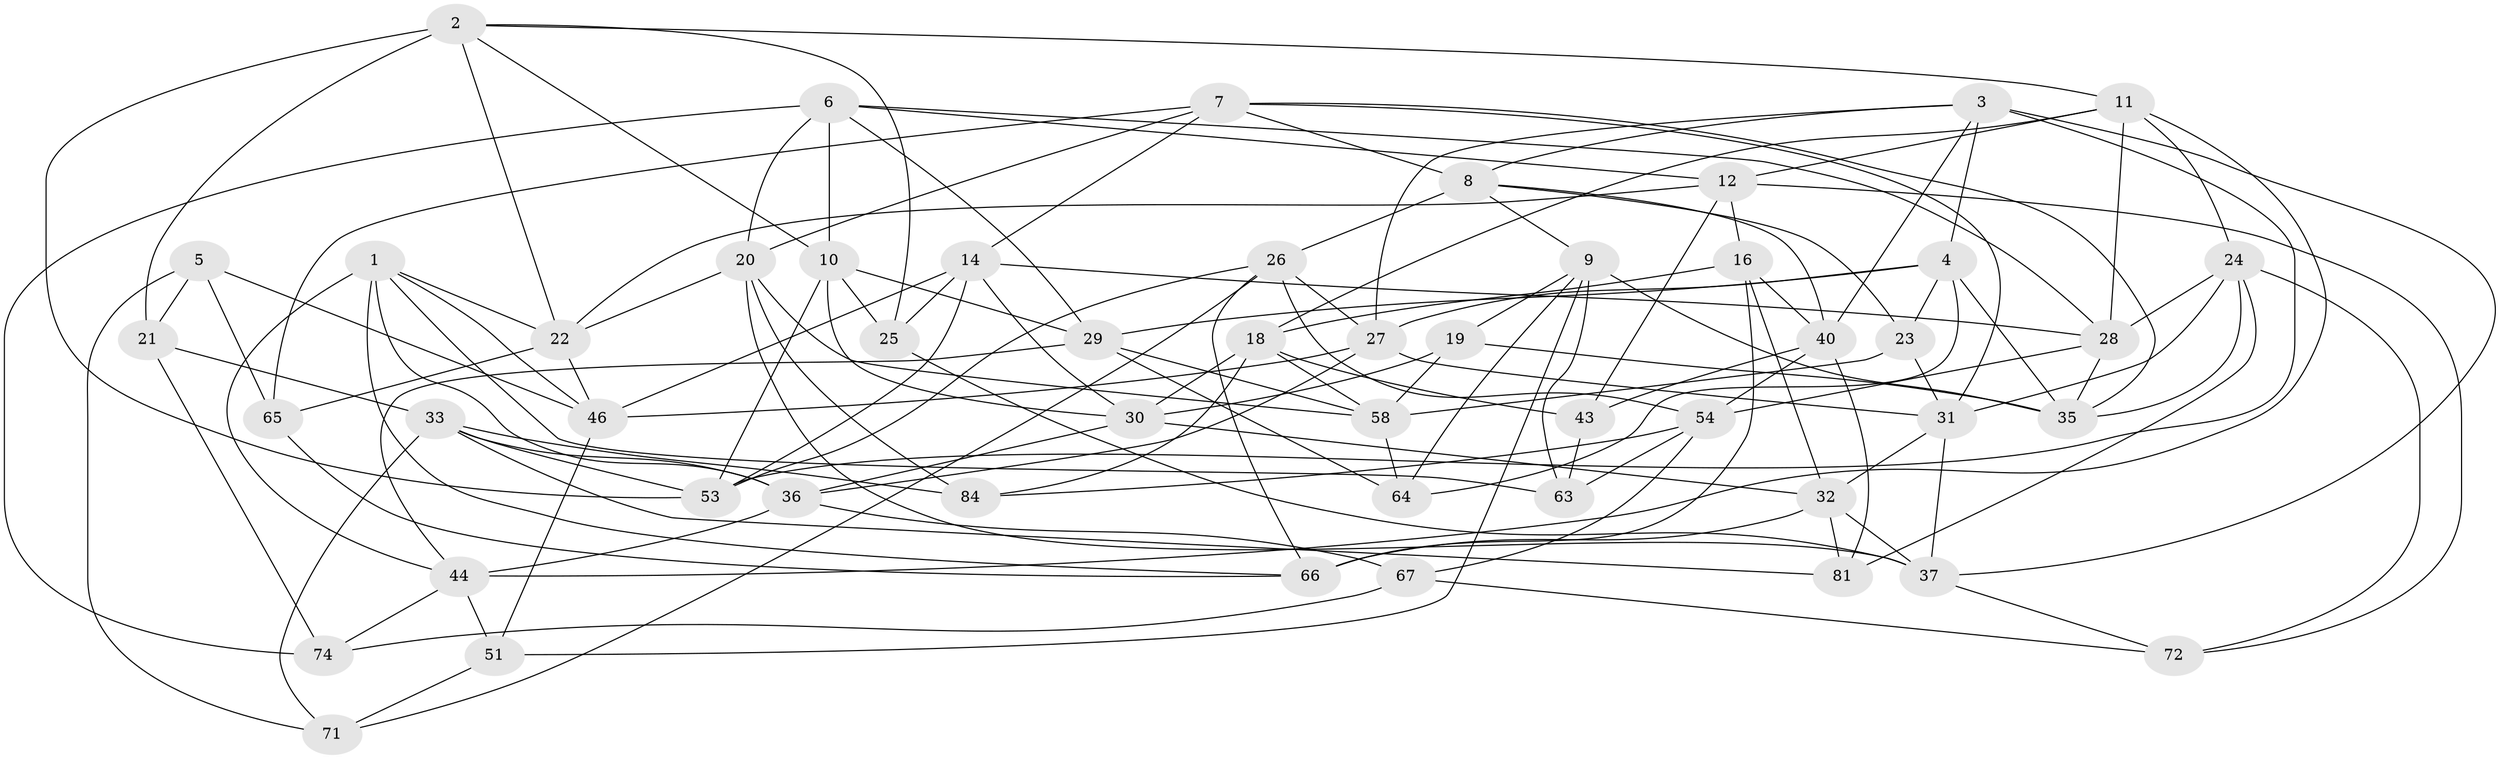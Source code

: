 // Generated by graph-tools (version 1.1) at 2025/24/03/03/25 07:24:23]
// undirected, 51 vertices, 136 edges
graph export_dot {
graph [start="1"]
  node [color=gray90,style=filled];
  1 [super="+15"];
  2 [super="+50"];
  3 [super="+55"];
  4 [super="+39"];
  5;
  6 [super="+13"];
  7 [super="+41"];
  8 [super="+70"];
  9 [super="+52"];
  10 [super="+61"];
  11 [super="+62"];
  12 [super="+45"];
  14 [super="+79"];
  16 [super="+17"];
  18 [super="+56"];
  19;
  20 [super="+57"];
  21;
  22 [super="+59"];
  23;
  24 [super="+73"];
  25;
  26 [super="+42"];
  27 [super="+60"];
  28 [super="+38"];
  29 [super="+86"];
  30 [super="+34"];
  31 [super="+77"];
  32 [super="+49"];
  33 [super="+85"];
  35 [super="+47"];
  36 [super="+83"];
  37 [super="+69"];
  40 [super="+48"];
  43;
  44 [super="+68"];
  46 [super="+78"];
  51;
  53 [super="+75"];
  54 [super="+82"];
  58 [super="+80"];
  63;
  64;
  65;
  66 [super="+76"];
  67;
  71;
  72;
  74;
  81;
  84;
  1 -- 22;
  1 -- 44;
  1 -- 66;
  1 -- 46;
  1 -- 63;
  1 -- 36;
  2 -- 10;
  2 -- 21;
  2 -- 25;
  2 -- 53;
  2 -- 22;
  2 -- 11;
  3 -- 27;
  3 -- 4;
  3 -- 53;
  3 -- 8;
  3 -- 40;
  3 -- 37;
  4 -- 27;
  4 -- 23;
  4 -- 64;
  4 -- 35;
  4 -- 29;
  5 -- 46;
  5 -- 65;
  5 -- 71;
  5 -- 21;
  6 -- 28;
  6 -- 74;
  6 -- 12;
  6 -- 29;
  6 -- 10;
  6 -- 20;
  7 -- 14;
  7 -- 20;
  7 -- 8;
  7 -- 65;
  7 -- 35;
  7 -- 31;
  8 -- 23;
  8 -- 26;
  8 -- 40;
  8 -- 9;
  9 -- 19;
  9 -- 64;
  9 -- 35;
  9 -- 51;
  9 -- 63;
  10 -- 29;
  10 -- 53;
  10 -- 25;
  10 -- 30;
  11 -- 28;
  11 -- 44;
  11 -- 12;
  11 -- 18;
  11 -- 24;
  12 -- 43;
  12 -- 22;
  12 -- 16;
  12 -- 72;
  14 -- 30;
  14 -- 46;
  14 -- 25;
  14 -- 53;
  14 -- 28;
  16 -- 66 [weight=2];
  16 -- 40;
  16 -- 32;
  16 -- 18;
  18 -- 43;
  18 -- 30;
  18 -- 58;
  18 -- 84;
  19 -- 30;
  19 -- 35;
  19 -- 58;
  20 -- 22;
  20 -- 58;
  20 -- 37;
  20 -- 84;
  21 -- 33;
  21 -- 74;
  22 -- 46;
  22 -- 65;
  23 -- 31;
  23 -- 58;
  24 -- 81;
  24 -- 72;
  24 -- 35;
  24 -- 28;
  24 -- 31;
  25 -- 37;
  26 -- 66;
  26 -- 54;
  26 -- 27;
  26 -- 53;
  26 -- 71;
  27 -- 36;
  27 -- 46;
  27 -- 31;
  28 -- 35;
  28 -- 54;
  29 -- 64;
  29 -- 44;
  29 -- 58;
  30 -- 32;
  30 -- 36;
  31 -- 32;
  31 -- 37;
  32 -- 81;
  32 -- 66;
  32 -- 37;
  33 -- 81;
  33 -- 84;
  33 -- 53;
  33 -- 71;
  33 -- 36;
  36 -- 67;
  36 -- 44;
  37 -- 72;
  40 -- 43;
  40 -- 54;
  40 -- 81;
  43 -- 63;
  44 -- 74;
  44 -- 51;
  46 -- 51;
  51 -- 71;
  54 -- 84;
  54 -- 63;
  54 -- 67;
  58 -- 64;
  65 -- 66;
  67 -- 72;
  67 -- 74;
}
